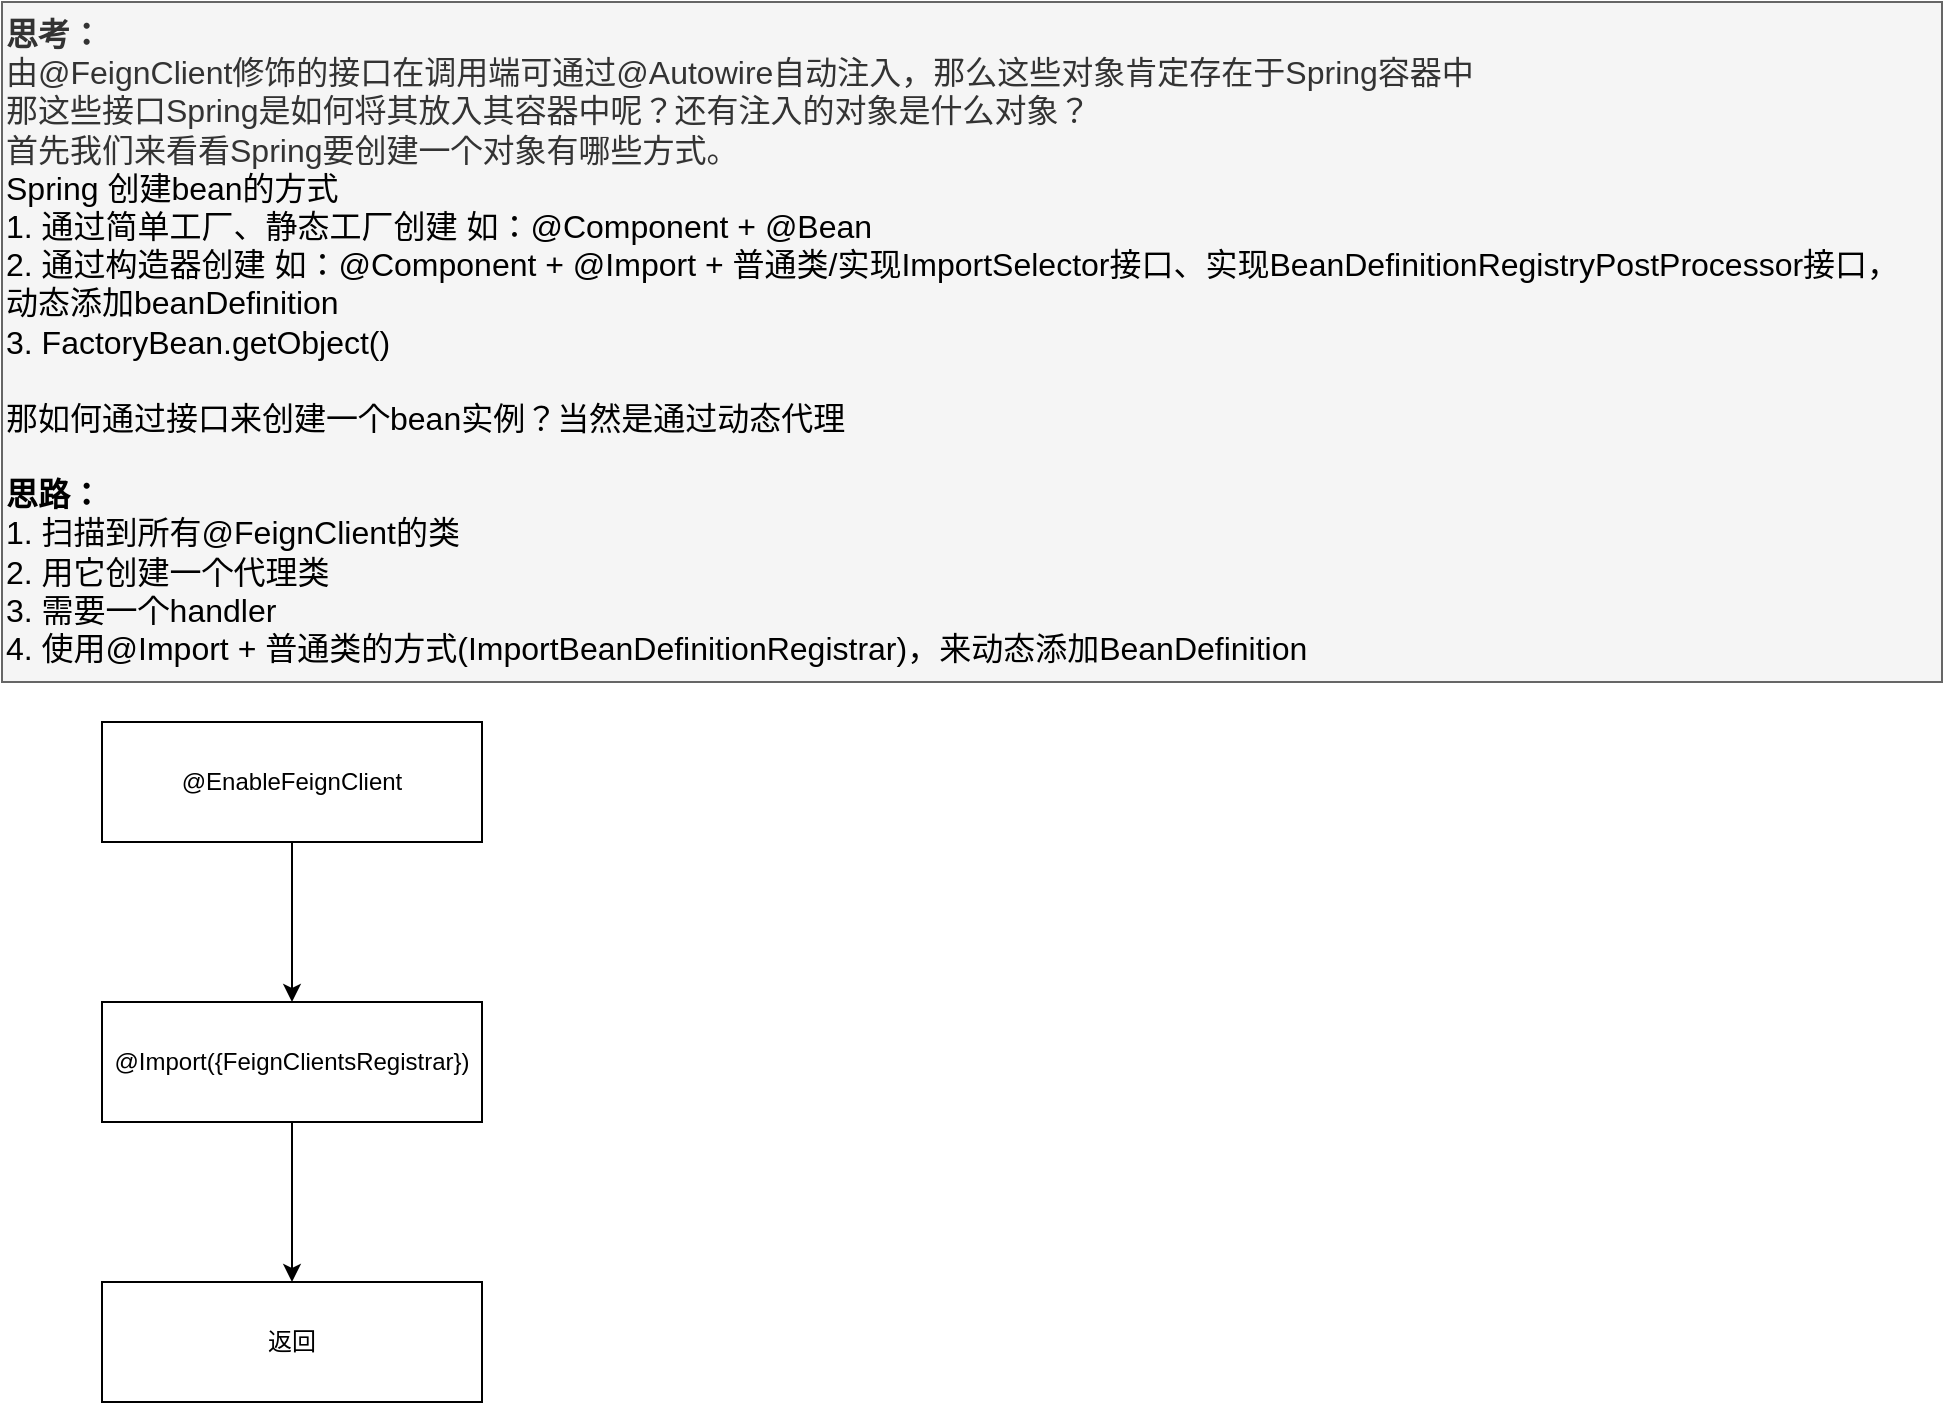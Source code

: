 <mxfile version="26.2.13">
  <diagram name="第 1 页" id="zsBhueWkol6OUL7pbt6Z">
    <mxGraphModel dx="1236" dy="790" grid="1" gridSize="10" guides="1" tooltips="1" connect="1" arrows="1" fold="1" page="1" pageScale="1" pageWidth="827" pageHeight="1169" math="0" shadow="0">
      <root>
        <mxCell id="0" />
        <mxCell id="1" parent="0" />
        <mxCell id="EnDtAUhqjSUgPeUe0Z8r-2" value="&lt;div&gt;&lt;b&gt;思考：&lt;/b&gt;&lt;/div&gt;由@FeignClient修饰的接口在调用端可通过@Autowire自动注入，那么这些对象肯定存在于Spring容器中&lt;div&gt;那这些接口Spring是如何将其放入其容器中呢？还有注入的对象是什么对象？&lt;/div&gt;&lt;div&gt;首先我们来看看Spring要创建一个对象有哪些方式。&lt;/div&gt;&lt;div&gt;&lt;span style=&quot;color: rgb(0, 0, 0);&quot;&gt;Spring 创建bean的方式&lt;/span&gt;&lt;div style=&quot;color: rgb(0, 0, 0);&quot;&gt;1. 通过简单工厂、静态工厂创建 如：@Component +&amp;nbsp;&lt;span style=&quot;background-color: transparent;&quot;&gt;@Bean&lt;/span&gt;&lt;/div&gt;&lt;div style=&quot;color: rgb(0, 0, 0);&quot;&gt;2. 通过构造器创建 如：@Component + @Import + 普通类/实现ImportSelector接口、&lt;span style=&quot;background-color: transparent;&quot;&gt;实现BeanDefinitionRegistryPostProcessor接口，&lt;/span&gt;&lt;/div&gt;&lt;div style=&quot;color: rgb(0, 0, 0);&quot;&gt;&lt;span style=&quot;background-color: transparent;&quot;&gt;动态添加beanDefinition&lt;/span&gt;&lt;/div&gt;&lt;div style=&quot;color: rgb(0, 0, 0);&quot;&gt;3. FactoryBean.getObject()&lt;br&gt;&lt;/div&gt;&lt;/div&gt;&lt;div style=&quot;color: rgb(0, 0, 0);&quot;&gt;&lt;br&gt;&lt;/div&gt;&lt;div style=&quot;color: rgb(0, 0, 0);&quot;&gt;那如何通过接口来创建一个bean实例？当然是通过动态代理&lt;/div&gt;&lt;div style=&quot;color: rgb(0, 0, 0);&quot;&gt;&lt;br&gt;&lt;/div&gt;&lt;div style=&quot;color: rgb(0, 0, 0);&quot;&gt;&lt;b&gt;思路：&lt;/b&gt;&lt;/div&gt;&lt;div style=&quot;color: rgb(0, 0, 0);&quot;&gt;1. 扫描到所有@FeignClient的类&lt;/div&gt;&lt;div style=&quot;color: rgb(0, 0, 0);&quot;&gt;2. 用它创建一个代理类&lt;/div&gt;&lt;div style=&quot;color: rgb(0, 0, 0);&quot;&gt;3. 需要一个handler&lt;/div&gt;&lt;div style=&quot;color: rgb(0, 0, 0);&quot;&gt;4. 使用@Import + 普通类的方式(ImportBeanDefinitionRegistrar)，来动态添加BeanDefinition&lt;/div&gt;" style="text;html=1;align=left;verticalAlign=top;resizable=0;points=[];autosize=1;strokeColor=#666666;fillColor=#f5f5f5;fontSize=16;fontColor=#333333;" parent="1" vertex="1">
          <mxGeometry x="80" y="40" width="970" height="340" as="geometry" />
        </mxCell>
        <mxCell id="5gbEk6pbdHkCbltCyMtl-3" value="" style="edgeStyle=orthogonalEdgeStyle;rounded=0;orthogonalLoop=1;jettySize=auto;html=1;" edge="1" parent="1" source="5gbEk6pbdHkCbltCyMtl-1" target="5gbEk6pbdHkCbltCyMtl-2">
          <mxGeometry relative="1" as="geometry" />
        </mxCell>
        <mxCell id="5gbEk6pbdHkCbltCyMtl-1" value="@EnableFeignClient" style="rounded=0;whiteSpace=wrap;html=1;" vertex="1" parent="1">
          <mxGeometry x="130" y="400" width="190" height="60" as="geometry" />
        </mxCell>
        <mxCell id="5gbEk6pbdHkCbltCyMtl-5" value="" style="edgeStyle=orthogonalEdgeStyle;rounded=0;orthogonalLoop=1;jettySize=auto;html=1;" edge="1" parent="1" source="5gbEk6pbdHkCbltCyMtl-2" target="5gbEk6pbdHkCbltCyMtl-4">
          <mxGeometry relative="1" as="geometry" />
        </mxCell>
        <mxCell id="5gbEk6pbdHkCbltCyMtl-2" value="@Import({FeignClientsRegistrar})" style="rounded=0;whiteSpace=wrap;html=1;" vertex="1" parent="1">
          <mxGeometry x="130" y="540" width="190" height="60" as="geometry" />
        </mxCell>
        <mxCell id="5gbEk6pbdHkCbltCyMtl-4" value="返回" style="rounded=0;whiteSpace=wrap;html=1;" vertex="1" parent="1">
          <mxGeometry x="130" y="680" width="190" height="60" as="geometry" />
        </mxCell>
      </root>
    </mxGraphModel>
  </diagram>
</mxfile>
